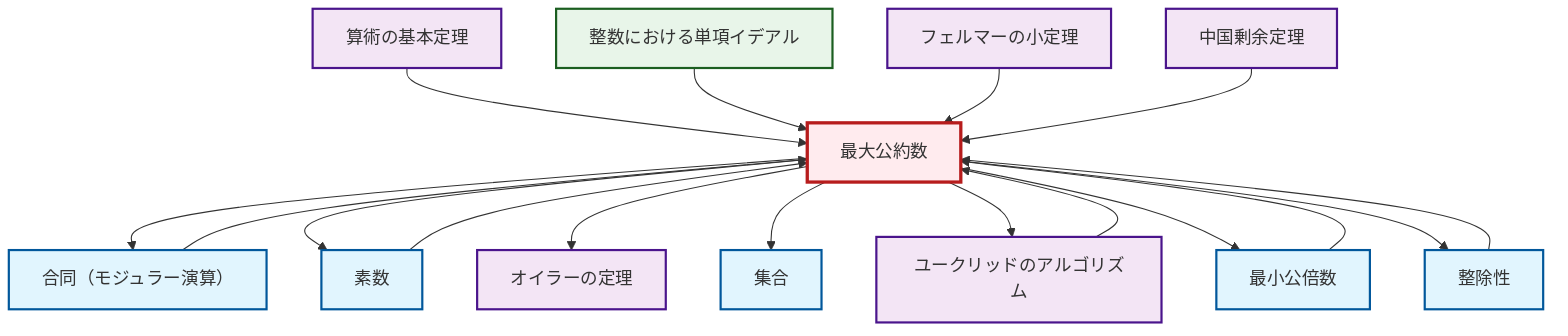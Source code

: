 graph TD
    classDef definition fill:#e1f5fe,stroke:#01579b,stroke-width:2px
    classDef theorem fill:#f3e5f5,stroke:#4a148c,stroke-width:2px
    classDef axiom fill:#fff3e0,stroke:#e65100,stroke-width:2px
    classDef example fill:#e8f5e9,stroke:#1b5e20,stroke-width:2px
    classDef current fill:#ffebee,stroke:#b71c1c,stroke-width:3px
    thm-euler["オイラーの定理"]:::theorem
    ex-principal-ideal["整数における単項イデアル"]:::example
    def-prime["素数"]:::definition
    def-congruence["合同（モジュラー演算）"]:::definition
    thm-euclidean-algorithm["ユークリッドのアルゴリズム"]:::theorem
    def-divisibility["整除性"]:::definition
    thm-fermat-little["フェルマーの小定理"]:::theorem
    def-gcd["最大公約数"]:::definition
    def-lcm["最小公倍数"]:::definition
    def-set["集合"]:::definition
    thm-fundamental-arithmetic["算術の基本定理"]:::theorem
    thm-chinese-remainder["中国剰余定理"]:::theorem
    thm-fundamental-arithmetic --> def-gcd
    def-gcd --> def-congruence
    thm-euclidean-algorithm --> def-gcd
    def-gcd --> def-prime
    def-divisibility --> def-gcd
    ex-principal-ideal --> def-gcd
    def-gcd --> thm-euler
    def-prime --> def-gcd
    def-gcd --> def-set
    def-gcd --> thm-euclidean-algorithm
    thm-fermat-little --> def-gcd
    def-gcd --> def-lcm
    thm-chinese-remainder --> def-gcd
    def-congruence --> def-gcd
    def-lcm --> def-gcd
    def-gcd --> def-divisibility
    class def-gcd current